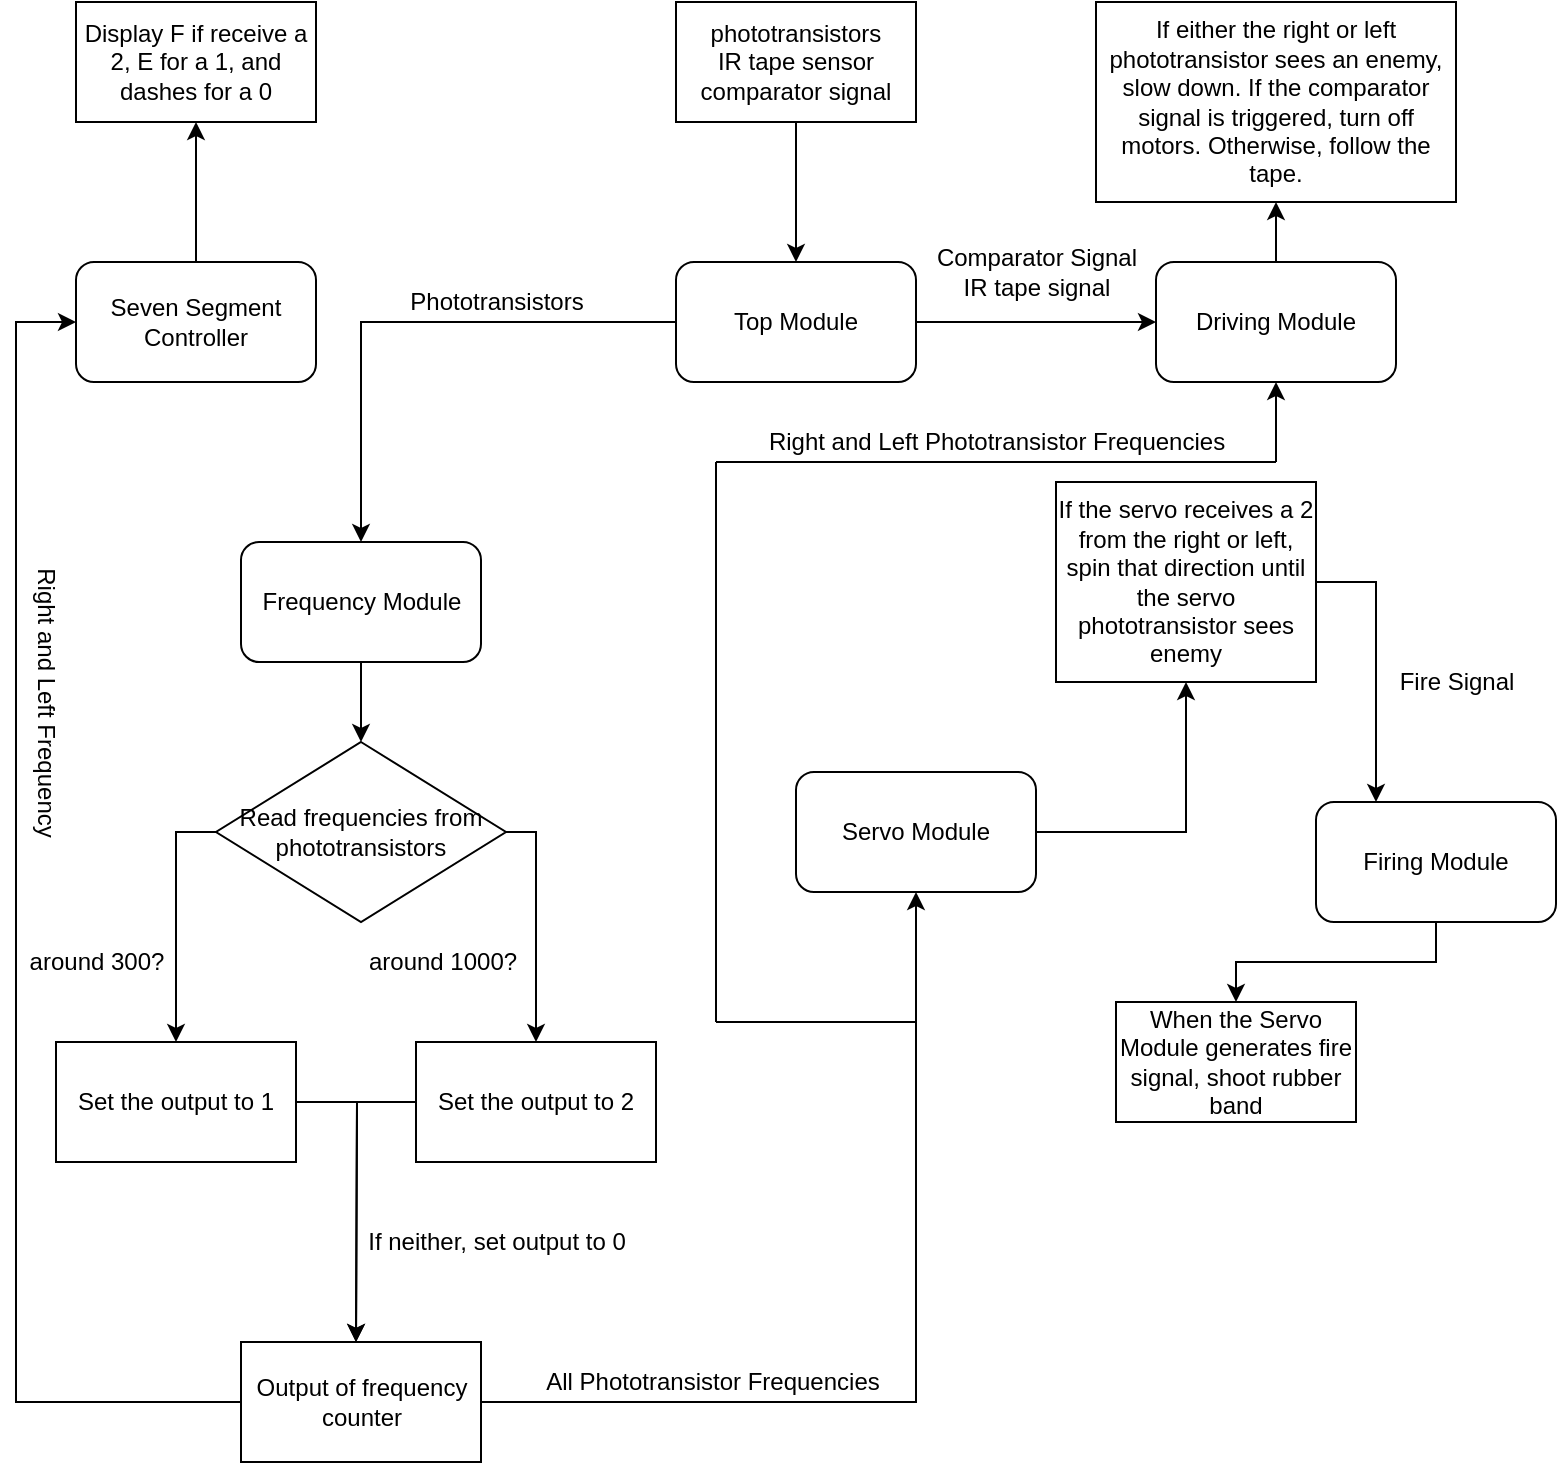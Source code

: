 <mxfile version="17.2.1" type="gitlab">
  <diagram id="C5RBs43oDa-KdzZeNtuy" name="Page-1">
    <mxGraphModel dx="1826" dy="699" grid="1" gridSize="10" guides="1" tooltips="1" connect="1" arrows="1" fold="1" page="1" pageScale="1" pageWidth="827" pageHeight="1169" math="0" shadow="0">
      <root>
        <mxCell id="WIyWlLk6GJQsqaUBKTNV-0" />
        <mxCell id="WIyWlLk6GJQsqaUBKTNV-1" parent="WIyWlLk6GJQsqaUBKTNV-0" />
        <mxCell id="bI7w5BI3Fb6ggCqyK1Bp-39" style="edgeStyle=orthogonalEdgeStyle;rounded=0;orthogonalLoop=1;jettySize=auto;html=1;entryX=0;entryY=0.5;entryDx=0;entryDy=0;" parent="WIyWlLk6GJQsqaUBKTNV-1" source="bI7w5BI3Fb6ggCqyK1Bp-0" target="bI7w5BI3Fb6ggCqyK1Bp-11" edge="1">
          <mxGeometry relative="1" as="geometry" />
        </mxCell>
        <mxCell id="srwUpnnVeF0m6Fv6vJSF-0" style="edgeStyle=orthogonalEdgeStyle;rounded=0;orthogonalLoop=1;jettySize=auto;html=1;entryX=0.5;entryY=0;entryDx=0;entryDy=0;" edge="1" parent="WIyWlLk6GJQsqaUBKTNV-1" source="bI7w5BI3Fb6ggCqyK1Bp-0" target="bI7w5BI3Fb6ggCqyK1Bp-3">
          <mxGeometry relative="1" as="geometry" />
        </mxCell>
        <mxCell id="bI7w5BI3Fb6ggCqyK1Bp-0" value="Top Module" style="rounded=1;whiteSpace=wrap;html=1;" parent="WIyWlLk6GJQsqaUBKTNV-1" vertex="1">
          <mxGeometry x="340" y="140" width="120" height="60" as="geometry" />
        </mxCell>
        <mxCell id="bI7w5BI3Fb6ggCqyK1Bp-2" value="" style="edgeStyle=orthogonalEdgeStyle;rounded=0;orthogonalLoop=1;jettySize=auto;html=1;" parent="WIyWlLk6GJQsqaUBKTNV-1" source="bI7w5BI3Fb6ggCqyK1Bp-1" target="bI7w5BI3Fb6ggCqyK1Bp-0" edge="1">
          <mxGeometry relative="1" as="geometry" />
        </mxCell>
        <mxCell id="bI7w5BI3Fb6ggCqyK1Bp-1" value="phototransistors&lt;br&gt;IR tape sensor&lt;br&gt;comparator signal" style="rounded=0;whiteSpace=wrap;html=1;" parent="WIyWlLk6GJQsqaUBKTNV-1" vertex="1">
          <mxGeometry x="340" y="10" width="120" height="60" as="geometry" />
        </mxCell>
        <mxCell id="bI7w5BI3Fb6ggCqyK1Bp-15" value="" style="edgeStyle=orthogonalEdgeStyle;rounded=0;orthogonalLoop=1;jettySize=auto;html=1;" parent="WIyWlLk6GJQsqaUBKTNV-1" source="bI7w5BI3Fb6ggCqyK1Bp-3" target="bI7w5BI3Fb6ggCqyK1Bp-14" edge="1">
          <mxGeometry relative="1" as="geometry" />
        </mxCell>
        <mxCell id="bI7w5BI3Fb6ggCqyK1Bp-3" value="Frequency Module" style="rounded=1;whiteSpace=wrap;html=1;" parent="WIyWlLk6GJQsqaUBKTNV-1" vertex="1">
          <mxGeometry x="122.5" y="280" width="120" height="60" as="geometry" />
        </mxCell>
        <mxCell id="bI7w5BI3Fb6ggCqyK1Bp-32" value="" style="edgeStyle=orthogonalEdgeStyle;rounded=0;orthogonalLoop=1;jettySize=auto;html=1;" parent="WIyWlLk6GJQsqaUBKTNV-1" source="bI7w5BI3Fb6ggCqyK1Bp-10" target="bI7w5BI3Fb6ggCqyK1Bp-31" edge="1">
          <mxGeometry relative="1" as="geometry" />
        </mxCell>
        <mxCell id="bI7w5BI3Fb6ggCqyK1Bp-10" value="Servo Module" style="rounded=1;whiteSpace=wrap;html=1;" parent="WIyWlLk6GJQsqaUBKTNV-1" vertex="1">
          <mxGeometry x="400" y="395" width="120" height="60" as="geometry" />
        </mxCell>
        <mxCell id="srwUpnnVeF0m6Fv6vJSF-28" value="" style="edgeStyle=none;rounded=0;orthogonalLoop=1;jettySize=auto;html=1;" edge="1" parent="WIyWlLk6GJQsqaUBKTNV-1" source="bI7w5BI3Fb6ggCqyK1Bp-11" target="srwUpnnVeF0m6Fv6vJSF-27">
          <mxGeometry relative="1" as="geometry" />
        </mxCell>
        <mxCell id="bI7w5BI3Fb6ggCqyK1Bp-11" value="Driving Module&lt;br&gt;" style="rounded=1;whiteSpace=wrap;html=1;" parent="WIyWlLk6GJQsqaUBKTNV-1" vertex="1">
          <mxGeometry x="580" y="140" width="120" height="60" as="geometry" />
        </mxCell>
        <mxCell id="bI7w5BI3Fb6ggCqyK1Bp-34" style="edgeStyle=orthogonalEdgeStyle;rounded=0;orthogonalLoop=1;jettySize=auto;html=1;exitX=1;exitY=0.5;exitDx=0;exitDy=0;entryX=1;entryY=0.5;entryDx=0;entryDy=0;" parent="WIyWlLk6GJQsqaUBKTNV-1" source="bI7w5BI3Fb6ggCqyK1Bp-12" target="bI7w5BI3Fb6ggCqyK1Bp-12" edge="1">
          <mxGeometry relative="1" as="geometry">
            <mxPoint x="200" y="170" as="targetPoint" />
          </mxGeometry>
        </mxCell>
        <mxCell id="bI7w5BI3Fb6ggCqyK1Bp-38" value="" style="edgeStyle=orthogonalEdgeStyle;rounded=0;orthogonalLoop=1;jettySize=auto;html=1;" parent="WIyWlLk6GJQsqaUBKTNV-1" source="bI7w5BI3Fb6ggCqyK1Bp-12" target="bI7w5BI3Fb6ggCqyK1Bp-37" edge="1">
          <mxGeometry relative="1" as="geometry" />
        </mxCell>
        <mxCell id="bI7w5BI3Fb6ggCqyK1Bp-12" value="Seven Segment Controller" style="rounded=1;whiteSpace=wrap;html=1;" parent="WIyWlLk6GJQsqaUBKTNV-1" vertex="1">
          <mxGeometry x="40" y="140" width="120" height="60" as="geometry" />
        </mxCell>
        <mxCell id="bI7w5BI3Fb6ggCqyK1Bp-13" value="Phototransistors" style="text;html=1;align=center;verticalAlign=middle;resizable=0;points=[];autosize=1;strokeColor=none;fillColor=none;" parent="WIyWlLk6GJQsqaUBKTNV-1" vertex="1">
          <mxGeometry x="200" y="150" width="100" height="20" as="geometry" />
        </mxCell>
        <mxCell id="bI7w5BI3Fb6ggCqyK1Bp-19" style="edgeStyle=orthogonalEdgeStyle;rounded=0;orthogonalLoop=1;jettySize=auto;html=1;exitX=1;exitY=0.5;exitDx=0;exitDy=0;entryX=0.5;entryY=0;entryDx=0;entryDy=0;" parent="WIyWlLk6GJQsqaUBKTNV-1" source="bI7w5BI3Fb6ggCqyK1Bp-14" target="srwUpnnVeF0m6Fv6vJSF-3" edge="1">
          <mxGeometry relative="1" as="geometry">
            <mxPoint x="275.0" y="585.0" as="targetPoint" />
            <Array as="points">
              <mxPoint x="270" y="425" />
            </Array>
          </mxGeometry>
        </mxCell>
        <mxCell id="srwUpnnVeF0m6Fv6vJSF-1" style="edgeStyle=orthogonalEdgeStyle;rounded=0;orthogonalLoop=1;jettySize=auto;html=1;entryX=0.5;entryY=0;entryDx=0;entryDy=0;exitX=0;exitY=0.5;exitDx=0;exitDy=0;" edge="1" parent="WIyWlLk6GJQsqaUBKTNV-1" source="bI7w5BI3Fb6ggCqyK1Bp-14" target="bI7w5BI3Fb6ggCqyK1Bp-20">
          <mxGeometry relative="1" as="geometry" />
        </mxCell>
        <mxCell id="bI7w5BI3Fb6ggCqyK1Bp-14" value="Read frequencies from phototransistors" style="rhombus;whiteSpace=wrap;html=1;" parent="WIyWlLk6GJQsqaUBKTNV-1" vertex="1">
          <mxGeometry x="110" y="380" width="145" height="90" as="geometry" />
        </mxCell>
        <mxCell id="srwUpnnVeF0m6Fv6vJSF-5" style="edgeStyle=orthogonalEdgeStyle;rounded=0;orthogonalLoop=1;jettySize=auto;html=1;" edge="1" parent="WIyWlLk6GJQsqaUBKTNV-1" source="bI7w5BI3Fb6ggCqyK1Bp-20">
          <mxGeometry relative="1" as="geometry">
            <mxPoint x="180.0" y="680.0" as="targetPoint" />
          </mxGeometry>
        </mxCell>
        <mxCell id="bI7w5BI3Fb6ggCqyK1Bp-20" value="Set the output to 1" style="rounded=0;whiteSpace=wrap;html=1;" parent="WIyWlLk6GJQsqaUBKTNV-1" vertex="1">
          <mxGeometry x="30" y="530" width="120" height="60" as="geometry" />
        </mxCell>
        <mxCell id="bI7w5BI3Fb6ggCqyK1Bp-24" value="around 300?" style="text;html=1;align=center;verticalAlign=middle;resizable=0;points=[];autosize=1;strokeColor=none;fillColor=none;" parent="WIyWlLk6GJQsqaUBKTNV-1" vertex="1">
          <mxGeometry x="10" y="480" width="80" height="20" as="geometry" />
        </mxCell>
        <mxCell id="bI7w5BI3Fb6ggCqyK1Bp-25" value="around 1000?" style="text;html=1;align=center;verticalAlign=middle;resizable=0;points=[];autosize=1;strokeColor=none;fillColor=none;" parent="WIyWlLk6GJQsqaUBKTNV-1" vertex="1">
          <mxGeometry x="178" y="480" width="90" height="20" as="geometry" />
        </mxCell>
        <mxCell id="srwUpnnVeF0m6Fv6vJSF-15" style="edgeStyle=orthogonalEdgeStyle;rounded=0;orthogonalLoop=1;jettySize=auto;html=1;entryX=0.25;entryY=0;entryDx=0;entryDy=0;" edge="1" parent="WIyWlLk6GJQsqaUBKTNV-1" source="bI7w5BI3Fb6ggCqyK1Bp-31" target="srwUpnnVeF0m6Fv6vJSF-14">
          <mxGeometry relative="1" as="geometry">
            <Array as="points">
              <mxPoint x="690" y="300" />
            </Array>
          </mxGeometry>
        </mxCell>
        <mxCell id="bI7w5BI3Fb6ggCqyK1Bp-31" value="If the servo receives a 2 from the right or left, spin that direction until the servo phototransistor sees enemy" style="rounded=0;whiteSpace=wrap;html=1;" parent="WIyWlLk6GJQsqaUBKTNV-1" vertex="1">
          <mxGeometry x="530" y="250" width="130" height="100" as="geometry" />
        </mxCell>
        <mxCell id="bI7w5BI3Fb6ggCqyK1Bp-37" value="Display F if receive a 2, E for a 1, and dashes for a 0" style="rounded=0;whiteSpace=wrap;html=1;" parent="WIyWlLk6GJQsqaUBKTNV-1" vertex="1">
          <mxGeometry x="40" y="10" width="120" height="60" as="geometry" />
        </mxCell>
        <mxCell id="bI7w5BI3Fb6ggCqyK1Bp-40" value="Comparator Signal&lt;br&gt;IR tape signal" style="text;html=1;align=center;verticalAlign=middle;resizable=0;points=[];autosize=1;strokeColor=none;fillColor=none;" parent="WIyWlLk6GJQsqaUBKTNV-1" vertex="1">
          <mxGeometry x="460" y="130" width="120" height="30" as="geometry" />
        </mxCell>
        <mxCell id="srwUpnnVeF0m6Fv6vJSF-6" style="edgeStyle=orthogonalEdgeStyle;rounded=0;orthogonalLoop=1;jettySize=auto;html=1;exitX=0;exitY=0.5;exitDx=0;exitDy=0;" edge="1" parent="WIyWlLk6GJQsqaUBKTNV-1" source="srwUpnnVeF0m6Fv6vJSF-3">
          <mxGeometry relative="1" as="geometry">
            <mxPoint x="180.0" y="680.0" as="targetPoint" />
          </mxGeometry>
        </mxCell>
        <mxCell id="srwUpnnVeF0m6Fv6vJSF-3" value="Set the output to 2" style="rounded=0;whiteSpace=wrap;html=1;" vertex="1" parent="WIyWlLk6GJQsqaUBKTNV-1">
          <mxGeometry x="210" y="530" width="120" height="60" as="geometry" />
        </mxCell>
        <mxCell id="srwUpnnVeF0m6Fv6vJSF-9" style="edgeStyle=orthogonalEdgeStyle;rounded=0;orthogonalLoop=1;jettySize=auto;html=1;entryX=0;entryY=0.5;entryDx=0;entryDy=0;" edge="1" parent="WIyWlLk6GJQsqaUBKTNV-1" source="srwUpnnVeF0m6Fv6vJSF-7" target="bI7w5BI3Fb6ggCqyK1Bp-12">
          <mxGeometry relative="1" as="geometry">
            <Array as="points">
              <mxPoint x="10" y="710" />
              <mxPoint x="10" y="170" />
            </Array>
          </mxGeometry>
        </mxCell>
        <mxCell id="srwUpnnVeF0m6Fv6vJSF-11" style="edgeStyle=orthogonalEdgeStyle;rounded=0;orthogonalLoop=1;jettySize=auto;html=1;exitX=1;exitY=0.5;exitDx=0;exitDy=0;entryX=0.5;entryY=1;entryDx=0;entryDy=0;" edge="1" parent="WIyWlLk6GJQsqaUBKTNV-1" source="srwUpnnVeF0m6Fv6vJSF-7" target="bI7w5BI3Fb6ggCqyK1Bp-10">
          <mxGeometry relative="1" as="geometry">
            <Array as="points">
              <mxPoint x="460" y="710" />
            </Array>
          </mxGeometry>
        </mxCell>
        <mxCell id="srwUpnnVeF0m6Fv6vJSF-7" value="Output of frequency counter" style="whiteSpace=wrap;html=1;" vertex="1" parent="WIyWlLk6GJQsqaUBKTNV-1">
          <mxGeometry x="122.5" y="680" width="120" height="60" as="geometry" />
        </mxCell>
        <mxCell id="srwUpnnVeF0m6Fv6vJSF-8" value="If neither, set output to 0" style="text;html=1;align=center;verticalAlign=middle;resizable=0;points=[];autosize=1;strokeColor=none;fillColor=none;" vertex="1" parent="WIyWlLk6GJQsqaUBKTNV-1">
          <mxGeometry x="180" y="620" width="140" height="20" as="geometry" />
        </mxCell>
        <mxCell id="srwUpnnVeF0m6Fv6vJSF-10" value="Right and Left Frequency" style="text;html=1;align=center;verticalAlign=middle;resizable=0;points=[];autosize=1;strokeColor=none;fillColor=none;rotation=90;" vertex="1" parent="WIyWlLk6GJQsqaUBKTNV-1">
          <mxGeometry x="-50" y="350" width="150" height="20" as="geometry" />
        </mxCell>
        <mxCell id="srwUpnnVeF0m6Fv6vJSF-12" value="All Phototransistor Frequencies" style="text;html=1;align=center;verticalAlign=middle;resizable=0;points=[];autosize=1;strokeColor=none;fillColor=none;" vertex="1" parent="WIyWlLk6GJQsqaUBKTNV-1">
          <mxGeometry x="268" y="690" width="180" height="20" as="geometry" />
        </mxCell>
        <mxCell id="srwUpnnVeF0m6Fv6vJSF-19" style="edgeStyle=orthogonalEdgeStyle;rounded=0;orthogonalLoop=1;jettySize=auto;html=1;entryX=0.5;entryY=0;entryDx=0;entryDy=0;" edge="1" parent="WIyWlLk6GJQsqaUBKTNV-1" source="srwUpnnVeF0m6Fv6vJSF-14" target="srwUpnnVeF0m6Fv6vJSF-16">
          <mxGeometry relative="1" as="geometry" />
        </mxCell>
        <mxCell id="srwUpnnVeF0m6Fv6vJSF-14" value="Firing Module" style="rounded=1;whiteSpace=wrap;html=1;" vertex="1" parent="WIyWlLk6GJQsqaUBKTNV-1">
          <mxGeometry x="660" y="410" width="120" height="60" as="geometry" />
        </mxCell>
        <mxCell id="srwUpnnVeF0m6Fv6vJSF-16" value="When the Servo Module generates fire signal, shoot rubber band" style="whiteSpace=wrap;html=1;" vertex="1" parent="WIyWlLk6GJQsqaUBKTNV-1">
          <mxGeometry x="560" y="510" width="120" height="60" as="geometry" />
        </mxCell>
        <mxCell id="srwUpnnVeF0m6Fv6vJSF-21" value="" style="endArrow=none;html=1;rounded=0;" edge="1" parent="WIyWlLk6GJQsqaUBKTNV-1">
          <mxGeometry width="50" height="50" relative="1" as="geometry">
            <mxPoint x="360" y="520" as="sourcePoint" />
            <mxPoint x="460" y="520" as="targetPoint" />
          </mxGeometry>
        </mxCell>
        <mxCell id="srwUpnnVeF0m6Fv6vJSF-23" value="" style="endArrow=none;html=1;rounded=0;" edge="1" parent="WIyWlLk6GJQsqaUBKTNV-1">
          <mxGeometry width="50" height="50" relative="1" as="geometry">
            <mxPoint x="360" y="520" as="sourcePoint" />
            <mxPoint x="360" y="240" as="targetPoint" />
          </mxGeometry>
        </mxCell>
        <mxCell id="srwUpnnVeF0m6Fv6vJSF-24" value="" style="endArrow=none;html=1;rounded=0;" edge="1" parent="WIyWlLk6GJQsqaUBKTNV-1">
          <mxGeometry width="50" height="50" relative="1" as="geometry">
            <mxPoint x="360" y="240" as="sourcePoint" />
            <mxPoint x="640" y="240" as="targetPoint" />
          </mxGeometry>
        </mxCell>
        <mxCell id="srwUpnnVeF0m6Fv6vJSF-25" value="" style="endArrow=classic;html=1;rounded=0;entryX=0.5;entryY=1;entryDx=0;entryDy=0;" edge="1" parent="WIyWlLk6GJQsqaUBKTNV-1" target="bI7w5BI3Fb6ggCqyK1Bp-11">
          <mxGeometry width="50" height="50" relative="1" as="geometry">
            <mxPoint x="640" y="240" as="sourcePoint" />
            <mxPoint x="590" y="350" as="targetPoint" />
          </mxGeometry>
        </mxCell>
        <mxCell id="srwUpnnVeF0m6Fv6vJSF-26" value="Right and Left Phototransistor Frequencies" style="text;html=1;align=center;verticalAlign=middle;resizable=0;points=[];autosize=1;strokeColor=none;fillColor=none;" vertex="1" parent="WIyWlLk6GJQsqaUBKTNV-1">
          <mxGeometry x="380" y="220" width="240" height="20" as="geometry" />
        </mxCell>
        <mxCell id="srwUpnnVeF0m6Fv6vJSF-27" value="If either the right or left phototransistor sees an enemy, slow down. If the comparator signal is triggered, turn off motors. Otherwise, follow the tape." style="rounded=0;whiteSpace=wrap;html=1;" vertex="1" parent="WIyWlLk6GJQsqaUBKTNV-1">
          <mxGeometry x="550" y="10" width="180" height="100" as="geometry" />
        </mxCell>
        <mxCell id="srwUpnnVeF0m6Fv6vJSF-29" value="Fire Signal" style="text;html=1;align=center;verticalAlign=middle;resizable=0;points=[];autosize=1;strokeColor=none;fillColor=none;" vertex="1" parent="WIyWlLk6GJQsqaUBKTNV-1">
          <mxGeometry x="695" y="340" width="70" height="20" as="geometry" />
        </mxCell>
      </root>
    </mxGraphModel>
  </diagram>
</mxfile>
